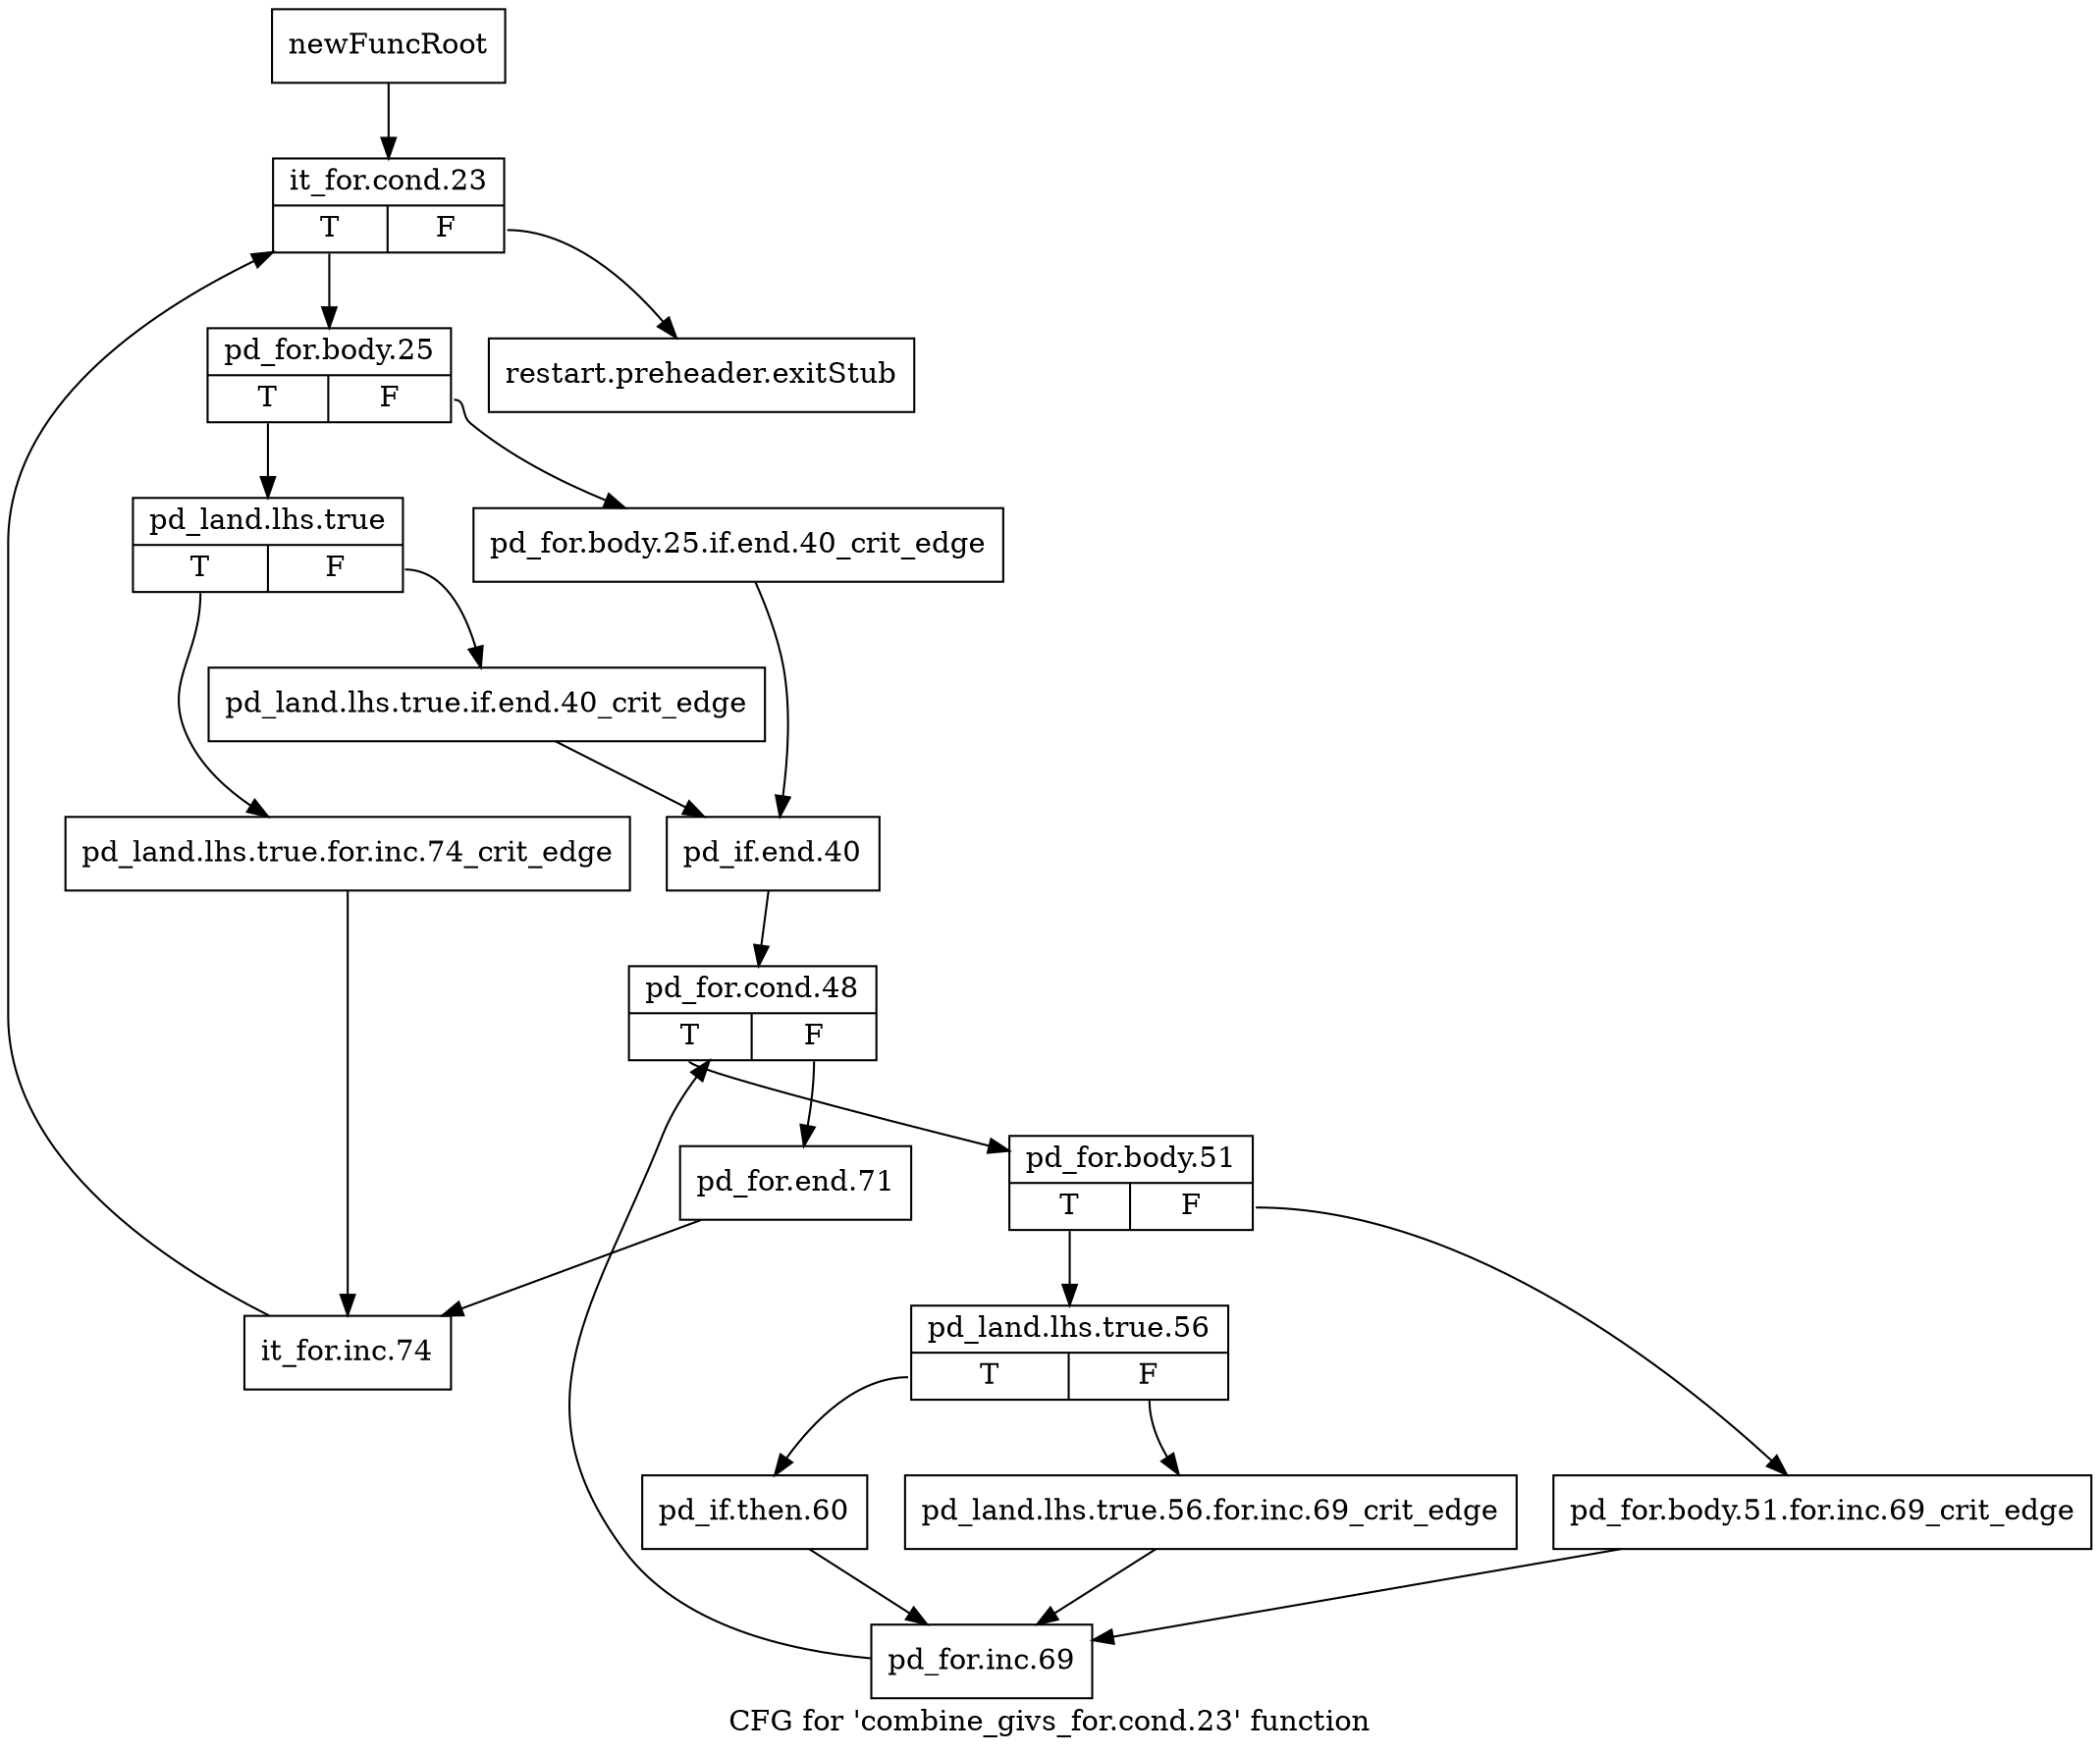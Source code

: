digraph "CFG for 'combine_givs_for.cond.23' function" {
	label="CFG for 'combine_givs_for.cond.23' function";

	Node0xb65c8e0 [shape=record,label="{newFuncRoot}"];
	Node0xb65c8e0 -> Node0xb65c980;
	Node0xb65c930 [shape=record,label="{restart.preheader.exitStub}"];
	Node0xb65c980 [shape=record,label="{it_for.cond.23|{<s0>T|<s1>F}}"];
	Node0xb65c980:s0 -> Node0xb65c9d0;
	Node0xb65c980:s1 -> Node0xb65c930;
	Node0xb65c9d0 [shape=record,label="{pd_for.body.25|{<s0>T|<s1>F}}"];
	Node0xb65c9d0:s0 -> Node0xb65ca70;
	Node0xb65c9d0:s1 -> Node0xb65ca20;
	Node0xb65ca20 [shape=record,label="{pd_for.body.25.if.end.40_crit_edge}"];
	Node0xb65ca20 -> Node0xb65cb10;
	Node0xb65ca70 [shape=record,label="{pd_land.lhs.true|{<s0>T|<s1>F}}"];
	Node0xb65ca70:s0 -> Node0xb65cde0;
	Node0xb65ca70:s1 -> Node0xb65cac0;
	Node0xb65cac0 [shape=record,label="{pd_land.lhs.true.if.end.40_crit_edge}"];
	Node0xb65cac0 -> Node0xb65cb10;
	Node0xb65cb10 [shape=record,label="{pd_if.end.40}"];
	Node0xb65cb10 -> Node0xb65cb60;
	Node0xb65cb60 [shape=record,label="{pd_for.cond.48|{<s0>T|<s1>F}}"];
	Node0xb65cb60:s0 -> Node0xb65cc00;
	Node0xb65cb60:s1 -> Node0xb65cbb0;
	Node0xb65cbb0 [shape=record,label="{pd_for.end.71}"];
	Node0xb65cbb0 -> Node0xb65ce30;
	Node0xb65cc00 [shape=record,label="{pd_for.body.51|{<s0>T|<s1>F}}"];
	Node0xb65cc00:s0 -> Node0xb65cca0;
	Node0xb65cc00:s1 -> Node0xb65cc50;
	Node0xb65cc50 [shape=record,label="{pd_for.body.51.for.inc.69_crit_edge}"];
	Node0xb65cc50 -> Node0xb65cd90;
	Node0xb65cca0 [shape=record,label="{pd_land.lhs.true.56|{<s0>T|<s1>F}}"];
	Node0xb65cca0:s0 -> Node0xb65cd40;
	Node0xb65cca0:s1 -> Node0xb65ccf0;
	Node0xb65ccf0 [shape=record,label="{pd_land.lhs.true.56.for.inc.69_crit_edge}"];
	Node0xb65ccf0 -> Node0xb65cd90;
	Node0xb65cd40 [shape=record,label="{pd_if.then.60}"];
	Node0xb65cd40 -> Node0xb65cd90;
	Node0xb65cd90 [shape=record,label="{pd_for.inc.69}"];
	Node0xb65cd90 -> Node0xb65cb60;
	Node0xb65cde0 [shape=record,label="{pd_land.lhs.true.for.inc.74_crit_edge}"];
	Node0xb65cde0 -> Node0xb65ce30;
	Node0xb65ce30 [shape=record,label="{it_for.inc.74}"];
	Node0xb65ce30 -> Node0xb65c980;
}
